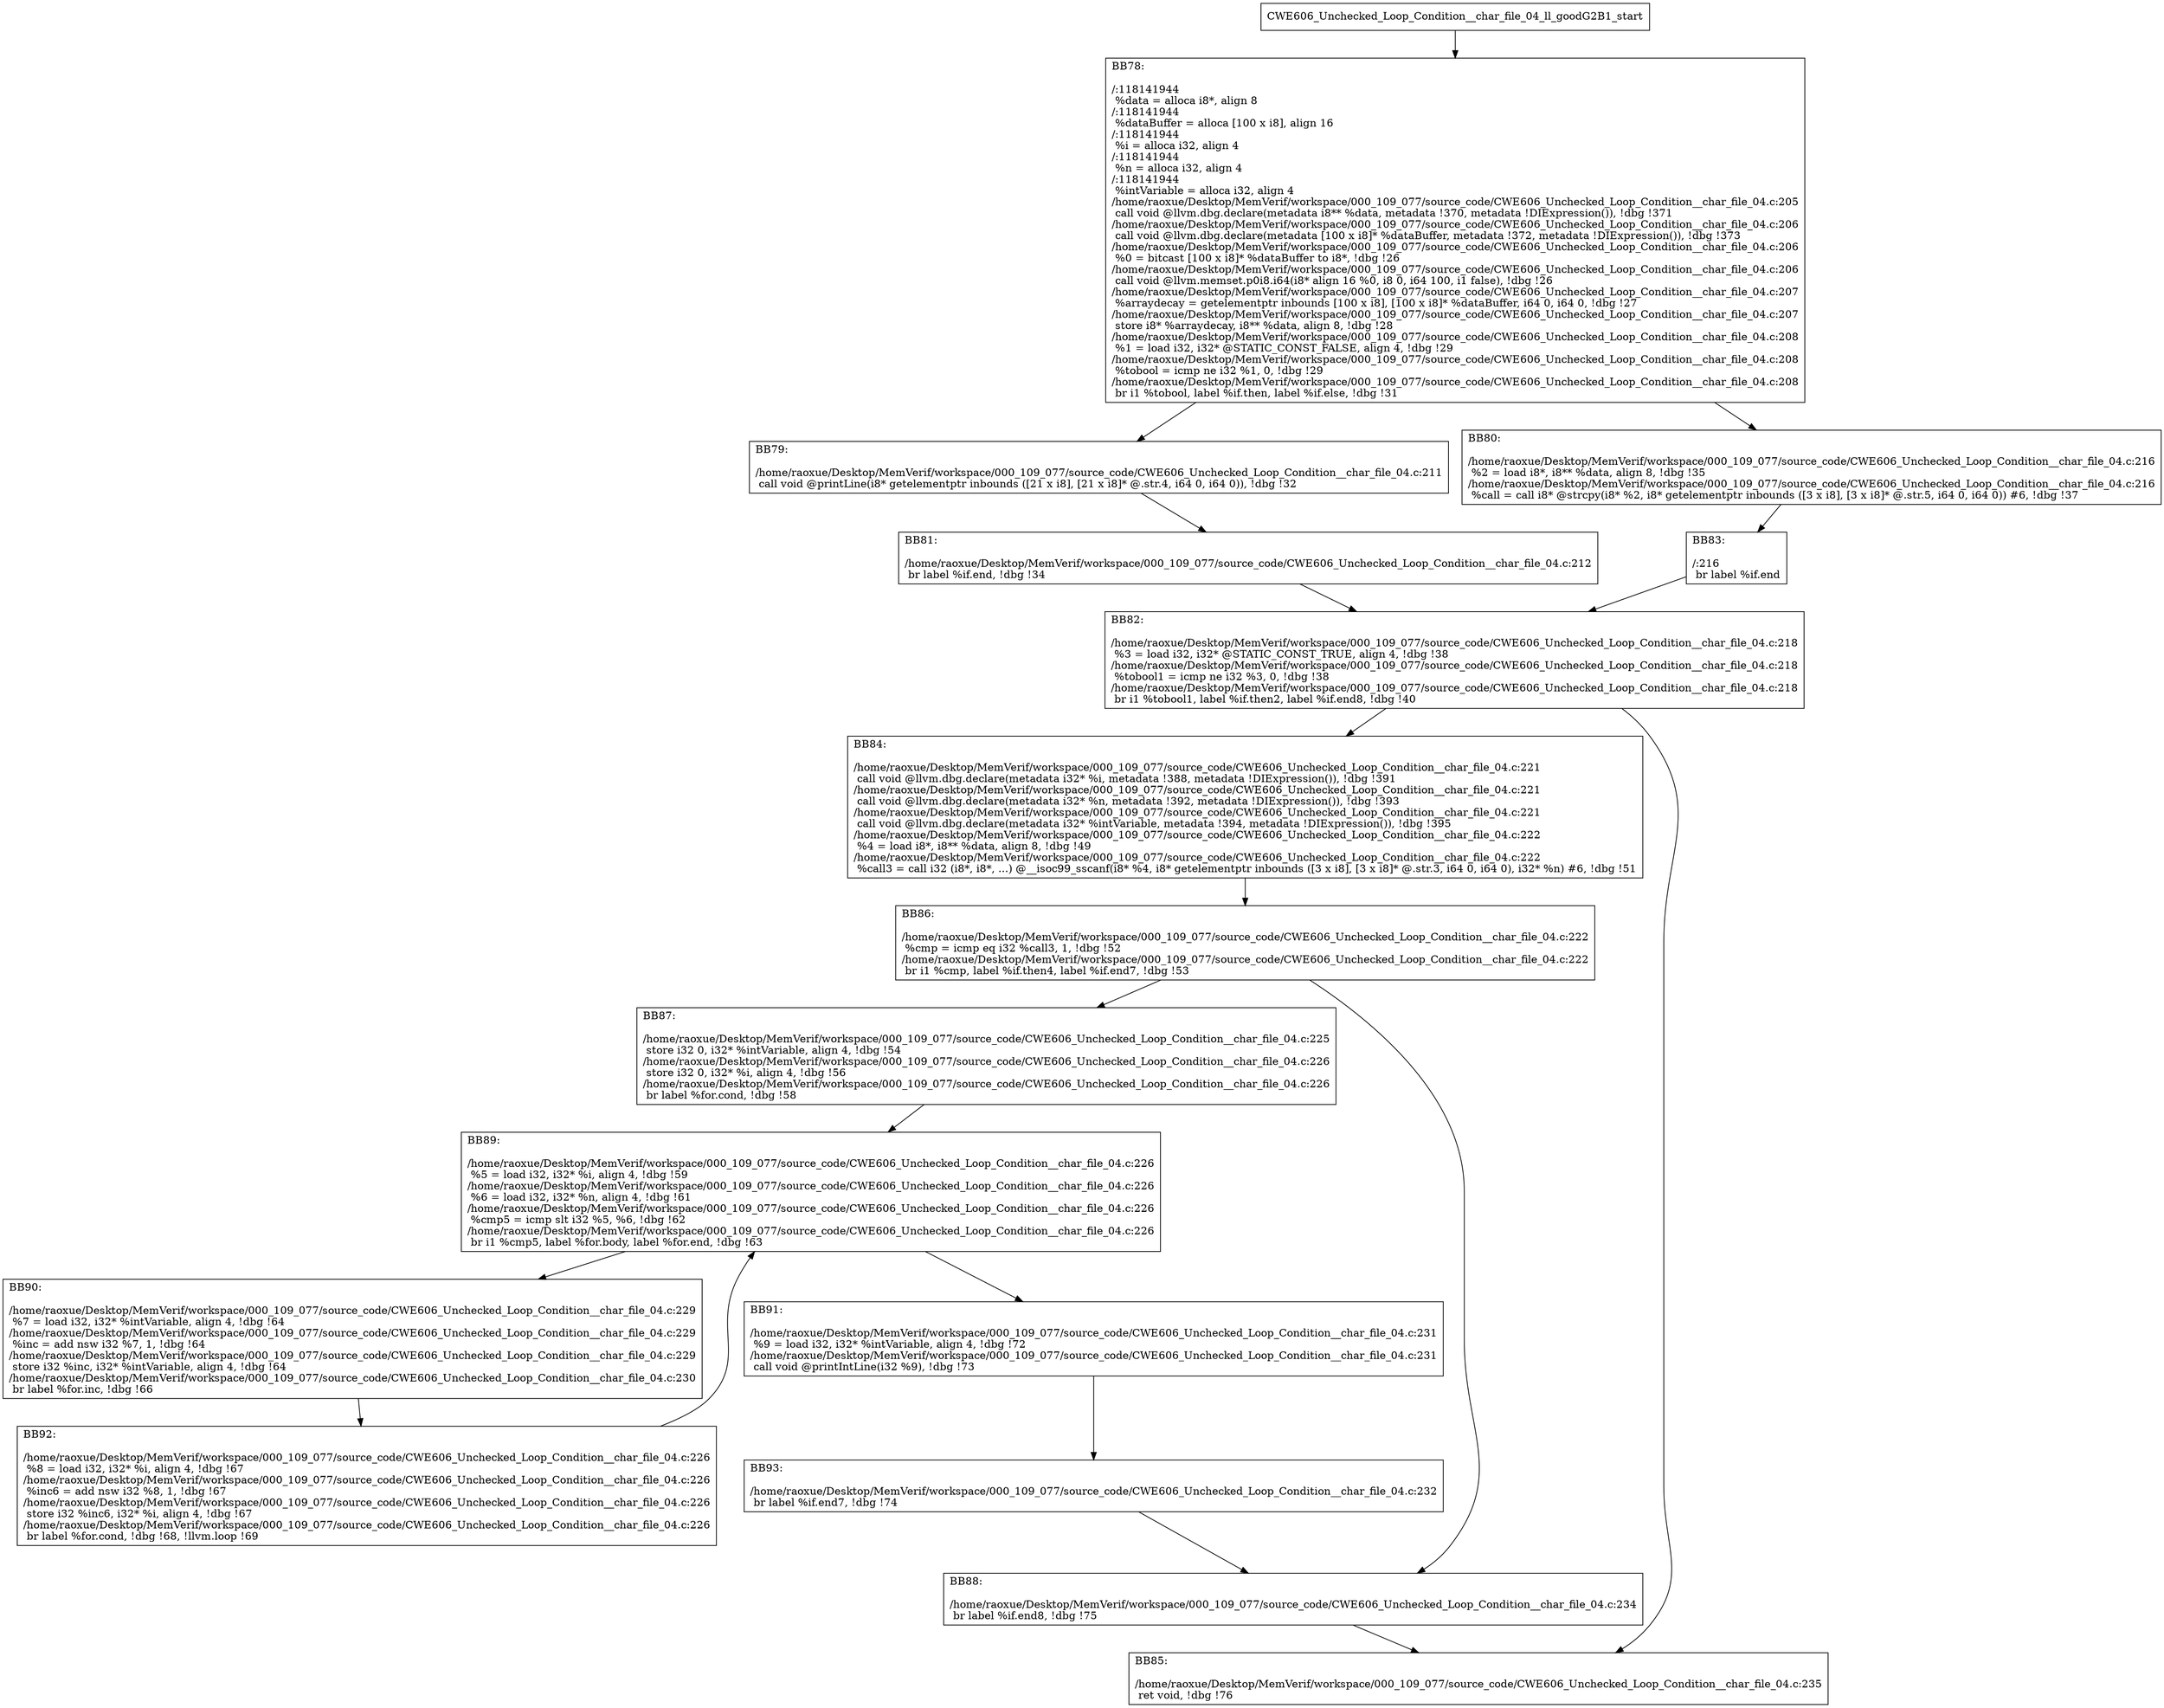 digraph "CFG for'CWE606_Unchecked_Loop_Condition__char_file_04_ll_goodG2B1' function" {
	BBCWE606_Unchecked_Loop_Condition__char_file_04_ll_goodG2B1_start[shape=record,label="{CWE606_Unchecked_Loop_Condition__char_file_04_ll_goodG2B1_start}"];
	BBCWE606_Unchecked_Loop_Condition__char_file_04_ll_goodG2B1_start-> CWE606_Unchecked_Loop_Condition__char_file_04_ll_goodG2B1BB78;
	CWE606_Unchecked_Loop_Condition__char_file_04_ll_goodG2B1BB78 [shape=record, label="{BB78:\l\l/:118141944\l
  %data = alloca i8*, align 8\l
/:118141944\l
  %dataBuffer = alloca [100 x i8], align 16\l
/:118141944\l
  %i = alloca i32, align 4\l
/:118141944\l
  %n = alloca i32, align 4\l
/:118141944\l
  %intVariable = alloca i32, align 4\l
/home/raoxue/Desktop/MemVerif/workspace/000_109_077/source_code/CWE606_Unchecked_Loop_Condition__char_file_04.c:205\l
  call void @llvm.dbg.declare(metadata i8** %data, metadata !370, metadata !DIExpression()), !dbg !371\l
/home/raoxue/Desktop/MemVerif/workspace/000_109_077/source_code/CWE606_Unchecked_Loop_Condition__char_file_04.c:206\l
  call void @llvm.dbg.declare(metadata [100 x i8]* %dataBuffer, metadata !372, metadata !DIExpression()), !dbg !373\l
/home/raoxue/Desktop/MemVerif/workspace/000_109_077/source_code/CWE606_Unchecked_Loop_Condition__char_file_04.c:206\l
  %0 = bitcast [100 x i8]* %dataBuffer to i8*, !dbg !26\l
/home/raoxue/Desktop/MemVerif/workspace/000_109_077/source_code/CWE606_Unchecked_Loop_Condition__char_file_04.c:206\l
  call void @llvm.memset.p0i8.i64(i8* align 16 %0, i8 0, i64 100, i1 false), !dbg !26\l
/home/raoxue/Desktop/MemVerif/workspace/000_109_077/source_code/CWE606_Unchecked_Loop_Condition__char_file_04.c:207\l
  %arraydecay = getelementptr inbounds [100 x i8], [100 x i8]* %dataBuffer, i64 0, i64 0, !dbg !27\l
/home/raoxue/Desktop/MemVerif/workspace/000_109_077/source_code/CWE606_Unchecked_Loop_Condition__char_file_04.c:207\l
  store i8* %arraydecay, i8** %data, align 8, !dbg !28\l
/home/raoxue/Desktop/MemVerif/workspace/000_109_077/source_code/CWE606_Unchecked_Loop_Condition__char_file_04.c:208\l
  %1 = load i32, i32* @STATIC_CONST_FALSE, align 4, !dbg !29\l
/home/raoxue/Desktop/MemVerif/workspace/000_109_077/source_code/CWE606_Unchecked_Loop_Condition__char_file_04.c:208\l
  %tobool = icmp ne i32 %1, 0, !dbg !29\l
/home/raoxue/Desktop/MemVerif/workspace/000_109_077/source_code/CWE606_Unchecked_Loop_Condition__char_file_04.c:208\l
  br i1 %tobool, label %if.then, label %if.else, !dbg !31\l
}"];
	CWE606_Unchecked_Loop_Condition__char_file_04_ll_goodG2B1BB78-> CWE606_Unchecked_Loop_Condition__char_file_04_ll_goodG2B1BB79;
	CWE606_Unchecked_Loop_Condition__char_file_04_ll_goodG2B1BB78-> CWE606_Unchecked_Loop_Condition__char_file_04_ll_goodG2B1BB80;
	CWE606_Unchecked_Loop_Condition__char_file_04_ll_goodG2B1BB79 [shape=record, label="{BB79:\l\l/home/raoxue/Desktop/MemVerif/workspace/000_109_077/source_code/CWE606_Unchecked_Loop_Condition__char_file_04.c:211\l
  call void @printLine(i8* getelementptr inbounds ([21 x i8], [21 x i8]* @.str.4, i64 0, i64 0)), !dbg !32\l
}"];
	CWE606_Unchecked_Loop_Condition__char_file_04_ll_goodG2B1BB79-> CWE606_Unchecked_Loop_Condition__char_file_04_ll_goodG2B1BB81;
	CWE606_Unchecked_Loop_Condition__char_file_04_ll_goodG2B1BB81 [shape=record, label="{BB81:\l\l/home/raoxue/Desktop/MemVerif/workspace/000_109_077/source_code/CWE606_Unchecked_Loop_Condition__char_file_04.c:212\l
  br label %if.end, !dbg !34\l
}"];
	CWE606_Unchecked_Loop_Condition__char_file_04_ll_goodG2B1BB81-> CWE606_Unchecked_Loop_Condition__char_file_04_ll_goodG2B1BB82;
	CWE606_Unchecked_Loop_Condition__char_file_04_ll_goodG2B1BB80 [shape=record, label="{BB80:\l\l/home/raoxue/Desktop/MemVerif/workspace/000_109_077/source_code/CWE606_Unchecked_Loop_Condition__char_file_04.c:216\l
  %2 = load i8*, i8** %data, align 8, !dbg !35\l
/home/raoxue/Desktop/MemVerif/workspace/000_109_077/source_code/CWE606_Unchecked_Loop_Condition__char_file_04.c:216\l
  %call = call i8* @strcpy(i8* %2, i8* getelementptr inbounds ([3 x i8], [3 x i8]* @.str.5, i64 0, i64 0)) #6, !dbg !37\l
}"];
	CWE606_Unchecked_Loop_Condition__char_file_04_ll_goodG2B1BB80-> CWE606_Unchecked_Loop_Condition__char_file_04_ll_goodG2B1BB83;
	CWE606_Unchecked_Loop_Condition__char_file_04_ll_goodG2B1BB83 [shape=record, label="{BB83:\l\l/:216\l
  br label %if.end\l
}"];
	CWE606_Unchecked_Loop_Condition__char_file_04_ll_goodG2B1BB83-> CWE606_Unchecked_Loop_Condition__char_file_04_ll_goodG2B1BB82;
	CWE606_Unchecked_Loop_Condition__char_file_04_ll_goodG2B1BB82 [shape=record, label="{BB82:\l\l/home/raoxue/Desktop/MemVerif/workspace/000_109_077/source_code/CWE606_Unchecked_Loop_Condition__char_file_04.c:218\l
  %3 = load i32, i32* @STATIC_CONST_TRUE, align 4, !dbg !38\l
/home/raoxue/Desktop/MemVerif/workspace/000_109_077/source_code/CWE606_Unchecked_Loop_Condition__char_file_04.c:218\l
  %tobool1 = icmp ne i32 %3, 0, !dbg !38\l
/home/raoxue/Desktop/MemVerif/workspace/000_109_077/source_code/CWE606_Unchecked_Loop_Condition__char_file_04.c:218\l
  br i1 %tobool1, label %if.then2, label %if.end8, !dbg !40\l
}"];
	CWE606_Unchecked_Loop_Condition__char_file_04_ll_goodG2B1BB82-> CWE606_Unchecked_Loop_Condition__char_file_04_ll_goodG2B1BB84;
	CWE606_Unchecked_Loop_Condition__char_file_04_ll_goodG2B1BB82-> CWE606_Unchecked_Loop_Condition__char_file_04_ll_goodG2B1BB85;
	CWE606_Unchecked_Loop_Condition__char_file_04_ll_goodG2B1BB84 [shape=record, label="{BB84:\l\l/home/raoxue/Desktop/MemVerif/workspace/000_109_077/source_code/CWE606_Unchecked_Loop_Condition__char_file_04.c:221\l
  call void @llvm.dbg.declare(metadata i32* %i, metadata !388, metadata !DIExpression()), !dbg !391\l
/home/raoxue/Desktop/MemVerif/workspace/000_109_077/source_code/CWE606_Unchecked_Loop_Condition__char_file_04.c:221\l
  call void @llvm.dbg.declare(metadata i32* %n, metadata !392, metadata !DIExpression()), !dbg !393\l
/home/raoxue/Desktop/MemVerif/workspace/000_109_077/source_code/CWE606_Unchecked_Loop_Condition__char_file_04.c:221\l
  call void @llvm.dbg.declare(metadata i32* %intVariable, metadata !394, metadata !DIExpression()), !dbg !395\l
/home/raoxue/Desktop/MemVerif/workspace/000_109_077/source_code/CWE606_Unchecked_Loop_Condition__char_file_04.c:222\l
  %4 = load i8*, i8** %data, align 8, !dbg !49\l
/home/raoxue/Desktop/MemVerif/workspace/000_109_077/source_code/CWE606_Unchecked_Loop_Condition__char_file_04.c:222\l
  %call3 = call i32 (i8*, i8*, ...) @__isoc99_sscanf(i8* %4, i8* getelementptr inbounds ([3 x i8], [3 x i8]* @.str.3, i64 0, i64 0), i32* %n) #6, !dbg !51\l
}"];
	CWE606_Unchecked_Loop_Condition__char_file_04_ll_goodG2B1BB84-> CWE606_Unchecked_Loop_Condition__char_file_04_ll_goodG2B1BB86;
	CWE606_Unchecked_Loop_Condition__char_file_04_ll_goodG2B1BB86 [shape=record, label="{BB86:\l\l/home/raoxue/Desktop/MemVerif/workspace/000_109_077/source_code/CWE606_Unchecked_Loop_Condition__char_file_04.c:222\l
  %cmp = icmp eq i32 %call3, 1, !dbg !52\l
/home/raoxue/Desktop/MemVerif/workspace/000_109_077/source_code/CWE606_Unchecked_Loop_Condition__char_file_04.c:222\l
  br i1 %cmp, label %if.then4, label %if.end7, !dbg !53\l
}"];
	CWE606_Unchecked_Loop_Condition__char_file_04_ll_goodG2B1BB86-> CWE606_Unchecked_Loop_Condition__char_file_04_ll_goodG2B1BB87;
	CWE606_Unchecked_Loop_Condition__char_file_04_ll_goodG2B1BB86-> CWE606_Unchecked_Loop_Condition__char_file_04_ll_goodG2B1BB88;
	CWE606_Unchecked_Loop_Condition__char_file_04_ll_goodG2B1BB87 [shape=record, label="{BB87:\l\l/home/raoxue/Desktop/MemVerif/workspace/000_109_077/source_code/CWE606_Unchecked_Loop_Condition__char_file_04.c:225\l
  store i32 0, i32* %intVariable, align 4, !dbg !54\l
/home/raoxue/Desktop/MemVerif/workspace/000_109_077/source_code/CWE606_Unchecked_Loop_Condition__char_file_04.c:226\l
  store i32 0, i32* %i, align 4, !dbg !56\l
/home/raoxue/Desktop/MemVerif/workspace/000_109_077/source_code/CWE606_Unchecked_Loop_Condition__char_file_04.c:226\l
  br label %for.cond, !dbg !58\l
}"];
	CWE606_Unchecked_Loop_Condition__char_file_04_ll_goodG2B1BB87-> CWE606_Unchecked_Loop_Condition__char_file_04_ll_goodG2B1BB89;
	CWE606_Unchecked_Loop_Condition__char_file_04_ll_goodG2B1BB89 [shape=record, label="{BB89:\l\l/home/raoxue/Desktop/MemVerif/workspace/000_109_077/source_code/CWE606_Unchecked_Loop_Condition__char_file_04.c:226\l
  %5 = load i32, i32* %i, align 4, !dbg !59\l
/home/raoxue/Desktop/MemVerif/workspace/000_109_077/source_code/CWE606_Unchecked_Loop_Condition__char_file_04.c:226\l
  %6 = load i32, i32* %n, align 4, !dbg !61\l
/home/raoxue/Desktop/MemVerif/workspace/000_109_077/source_code/CWE606_Unchecked_Loop_Condition__char_file_04.c:226\l
  %cmp5 = icmp slt i32 %5, %6, !dbg !62\l
/home/raoxue/Desktop/MemVerif/workspace/000_109_077/source_code/CWE606_Unchecked_Loop_Condition__char_file_04.c:226\l
  br i1 %cmp5, label %for.body, label %for.end, !dbg !63\l
}"];
	CWE606_Unchecked_Loop_Condition__char_file_04_ll_goodG2B1BB89-> CWE606_Unchecked_Loop_Condition__char_file_04_ll_goodG2B1BB90;
	CWE606_Unchecked_Loop_Condition__char_file_04_ll_goodG2B1BB89-> CWE606_Unchecked_Loop_Condition__char_file_04_ll_goodG2B1BB91;
	CWE606_Unchecked_Loop_Condition__char_file_04_ll_goodG2B1BB90 [shape=record, label="{BB90:\l\l/home/raoxue/Desktop/MemVerif/workspace/000_109_077/source_code/CWE606_Unchecked_Loop_Condition__char_file_04.c:229\l
  %7 = load i32, i32* %intVariable, align 4, !dbg !64\l
/home/raoxue/Desktop/MemVerif/workspace/000_109_077/source_code/CWE606_Unchecked_Loop_Condition__char_file_04.c:229\l
  %inc = add nsw i32 %7, 1, !dbg !64\l
/home/raoxue/Desktop/MemVerif/workspace/000_109_077/source_code/CWE606_Unchecked_Loop_Condition__char_file_04.c:229\l
  store i32 %inc, i32* %intVariable, align 4, !dbg !64\l
/home/raoxue/Desktop/MemVerif/workspace/000_109_077/source_code/CWE606_Unchecked_Loop_Condition__char_file_04.c:230\l
  br label %for.inc, !dbg !66\l
}"];
	CWE606_Unchecked_Loop_Condition__char_file_04_ll_goodG2B1BB90-> CWE606_Unchecked_Loop_Condition__char_file_04_ll_goodG2B1BB92;
	CWE606_Unchecked_Loop_Condition__char_file_04_ll_goodG2B1BB92 [shape=record, label="{BB92:\l\l/home/raoxue/Desktop/MemVerif/workspace/000_109_077/source_code/CWE606_Unchecked_Loop_Condition__char_file_04.c:226\l
  %8 = load i32, i32* %i, align 4, !dbg !67\l
/home/raoxue/Desktop/MemVerif/workspace/000_109_077/source_code/CWE606_Unchecked_Loop_Condition__char_file_04.c:226\l
  %inc6 = add nsw i32 %8, 1, !dbg !67\l
/home/raoxue/Desktop/MemVerif/workspace/000_109_077/source_code/CWE606_Unchecked_Loop_Condition__char_file_04.c:226\l
  store i32 %inc6, i32* %i, align 4, !dbg !67\l
/home/raoxue/Desktop/MemVerif/workspace/000_109_077/source_code/CWE606_Unchecked_Loop_Condition__char_file_04.c:226\l
  br label %for.cond, !dbg !68, !llvm.loop !69\l
}"];
	CWE606_Unchecked_Loop_Condition__char_file_04_ll_goodG2B1BB92-> CWE606_Unchecked_Loop_Condition__char_file_04_ll_goodG2B1BB89;
	CWE606_Unchecked_Loop_Condition__char_file_04_ll_goodG2B1BB91 [shape=record, label="{BB91:\l\l/home/raoxue/Desktop/MemVerif/workspace/000_109_077/source_code/CWE606_Unchecked_Loop_Condition__char_file_04.c:231\l
  %9 = load i32, i32* %intVariable, align 4, !dbg !72\l
/home/raoxue/Desktop/MemVerif/workspace/000_109_077/source_code/CWE606_Unchecked_Loop_Condition__char_file_04.c:231\l
  call void @printIntLine(i32 %9), !dbg !73\l
}"];
	CWE606_Unchecked_Loop_Condition__char_file_04_ll_goodG2B1BB91-> CWE606_Unchecked_Loop_Condition__char_file_04_ll_goodG2B1BB93;
	CWE606_Unchecked_Loop_Condition__char_file_04_ll_goodG2B1BB93 [shape=record, label="{BB93:\l\l/home/raoxue/Desktop/MemVerif/workspace/000_109_077/source_code/CWE606_Unchecked_Loop_Condition__char_file_04.c:232\l
  br label %if.end7, !dbg !74\l
}"];
	CWE606_Unchecked_Loop_Condition__char_file_04_ll_goodG2B1BB93-> CWE606_Unchecked_Loop_Condition__char_file_04_ll_goodG2B1BB88;
	CWE606_Unchecked_Loop_Condition__char_file_04_ll_goodG2B1BB88 [shape=record, label="{BB88:\l\l/home/raoxue/Desktop/MemVerif/workspace/000_109_077/source_code/CWE606_Unchecked_Loop_Condition__char_file_04.c:234\l
  br label %if.end8, !dbg !75\l
}"];
	CWE606_Unchecked_Loop_Condition__char_file_04_ll_goodG2B1BB88-> CWE606_Unchecked_Loop_Condition__char_file_04_ll_goodG2B1BB85;
	CWE606_Unchecked_Loop_Condition__char_file_04_ll_goodG2B1BB85 [shape=record, label="{BB85:\l\l/home/raoxue/Desktop/MemVerif/workspace/000_109_077/source_code/CWE606_Unchecked_Loop_Condition__char_file_04.c:235\l
  ret void, !dbg !76\l
}"];
}
